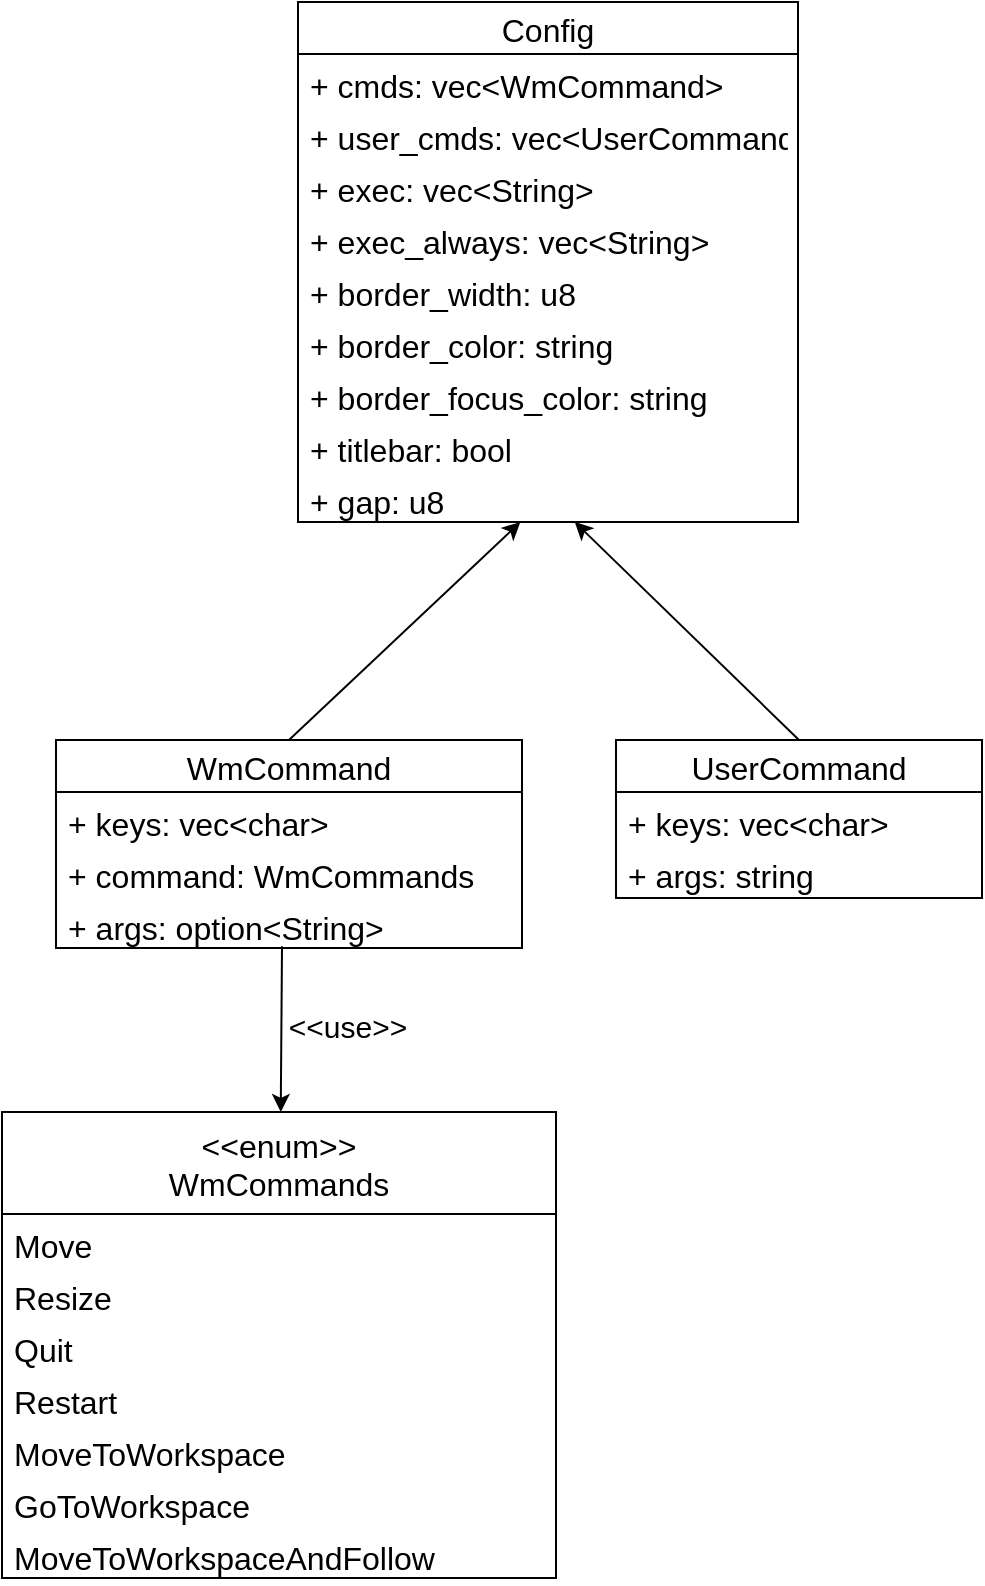 <mxfile version="20.7.4" type="device"><diagram id="C5-LXQ0kZulNC2NnvD8u" name="Seite-1"><mxGraphModel dx="1160" dy="1257" grid="0" gridSize="10" guides="1" tooltips="1" connect="1" arrows="1" fold="1" page="0" pageScale="1" pageWidth="827" pageHeight="1169" math="0" shadow="0"><root><mxCell id="0"/><mxCell id="1" parent="0"/><mxCell id="mCss2s4bkFN5gLmbD1Uy-1" value="&lt;&lt;enum&gt;&gt;&#10;WmCommands" style="swimlane;fontStyle=0;childLayout=stackLayout;horizontal=1;startSize=51;fillColor=none;horizontalStack=0;resizeParent=1;resizeParentMax=0;resizeLast=0;collapsible=1;marginBottom=0;fontSize=16;" parent="1" vertex="1"><mxGeometry x="91" y="185" width="277" height="233" as="geometry"><mxRectangle x="75" y="24" width="145" height="51" as="alternateBounds"/></mxGeometry></mxCell><mxCell id="mCss2s4bkFN5gLmbD1Uy-2" value="Move&#10;" style="text;strokeColor=none;fillColor=none;align=left;verticalAlign=top;spacingLeft=4;spacingRight=4;overflow=hidden;rotatable=0;points=[[0,0.5],[1,0.5]];portConstraint=eastwest;fontSize=16;" parent="mCss2s4bkFN5gLmbD1Uy-1" vertex="1"><mxGeometry y="51" width="277" height="26" as="geometry"/></mxCell><mxCell id="mCss2s4bkFN5gLmbD1Uy-3" value="Resize" style="text;strokeColor=none;fillColor=none;align=left;verticalAlign=top;spacingLeft=4;spacingRight=4;overflow=hidden;rotatable=0;points=[[0,0.5],[1,0.5]];portConstraint=eastwest;fontSize=16;" parent="mCss2s4bkFN5gLmbD1Uy-1" vertex="1"><mxGeometry y="77" width="277" height="26" as="geometry"/></mxCell><mxCell id="mCss2s4bkFN5gLmbD1Uy-5" value="Quit    " style="text;strokeColor=none;fillColor=none;align=left;verticalAlign=top;spacingLeft=4;spacingRight=4;overflow=hidden;rotatable=0;points=[[0,0.5],[1,0.5]];portConstraint=eastwest;fontSize=16;" parent="mCss2s4bkFN5gLmbD1Uy-1" vertex="1"><mxGeometry y="103" width="277" height="26" as="geometry"/></mxCell><mxCell id="mCss2s4bkFN5gLmbD1Uy-7" value="Restart" style="text;strokeColor=none;fillColor=none;align=left;verticalAlign=top;spacingLeft=4;spacingRight=4;overflow=hidden;rotatable=0;points=[[0,0.5],[1,0.5]];portConstraint=eastwest;fontSize=16;" parent="mCss2s4bkFN5gLmbD1Uy-1" vertex="1"><mxGeometry y="129" width="277" height="26" as="geometry"/></mxCell><mxCell id="mCss2s4bkFN5gLmbD1Uy-8" value="MoveToWorkspace" style="text;strokeColor=none;fillColor=none;align=left;verticalAlign=top;spacingLeft=4;spacingRight=4;overflow=hidden;rotatable=0;points=[[0,0.5],[1,0.5]];portConstraint=eastwest;fontSize=16;" parent="mCss2s4bkFN5gLmbD1Uy-1" vertex="1"><mxGeometry y="155" width="277" height="26" as="geometry"/></mxCell><mxCell id="mCss2s4bkFN5gLmbD1Uy-6" value="GoToWorkspace" style="text;strokeColor=none;fillColor=none;align=left;verticalAlign=top;spacingLeft=4;spacingRight=4;overflow=hidden;rotatable=0;points=[[0,0.5],[1,0.5]];portConstraint=eastwest;fontSize=16;" parent="mCss2s4bkFN5gLmbD1Uy-1" vertex="1"><mxGeometry y="181" width="277" height="26" as="geometry"/></mxCell><mxCell id="mCss2s4bkFN5gLmbD1Uy-4" value="MoveToWorkspaceAndFollow&#10;" style="text;strokeColor=none;fillColor=none;align=left;verticalAlign=top;spacingLeft=4;spacingRight=4;overflow=hidden;rotatable=0;points=[[0,0.5],[1,0.5]];portConstraint=eastwest;fontSize=16;" parent="mCss2s4bkFN5gLmbD1Uy-1" vertex="1"><mxGeometry y="207" width="277" height="26" as="geometry"/></mxCell><mxCell id="mCss2s4bkFN5gLmbD1Uy-11" value="WmCommand" style="swimlane;fontStyle=0;childLayout=stackLayout;horizontal=1;startSize=26;fillColor=none;horizontalStack=0;resizeParent=1;resizeParentMax=0;resizeLast=0;collapsible=1;marginBottom=0;fontSize=16;" parent="1" vertex="1"><mxGeometry x="118" y="-1" width="233" height="104" as="geometry"/></mxCell><mxCell id="mCss2s4bkFN5gLmbD1Uy-12" value="+ keys: vec&lt;char&gt;" style="text;strokeColor=none;fillColor=none;align=left;verticalAlign=top;spacingLeft=4;spacingRight=4;overflow=hidden;rotatable=0;points=[[0,0.5],[1,0.5]];portConstraint=eastwest;fontSize=16;" parent="mCss2s4bkFN5gLmbD1Uy-11" vertex="1"><mxGeometry y="26" width="233" height="26" as="geometry"/></mxCell><mxCell id="mCss2s4bkFN5gLmbD1Uy-13" value="+ command: WmCommands" style="text;strokeColor=none;fillColor=none;align=left;verticalAlign=top;spacingLeft=4;spacingRight=4;overflow=hidden;rotatable=0;points=[[0,0.5],[1,0.5]];portConstraint=eastwest;fontSize=16;" parent="mCss2s4bkFN5gLmbD1Uy-11" vertex="1"><mxGeometry y="52" width="233" height="26" as="geometry"/></mxCell><mxCell id="mCss2s4bkFN5gLmbD1Uy-14" value="+ args: option&lt;String&gt;" style="text;strokeColor=none;fillColor=none;align=left;verticalAlign=top;spacingLeft=4;spacingRight=4;overflow=hidden;rotatable=0;points=[[0,0.5],[1,0.5]];portConstraint=eastwest;fontSize=16;" parent="mCss2s4bkFN5gLmbD1Uy-11" vertex="1"><mxGeometry y="78" width="233" height="26" as="geometry"/></mxCell><mxCell id="mCss2s4bkFN5gLmbD1Uy-15" value="UserCommand" style="swimlane;fontStyle=0;childLayout=stackLayout;horizontal=1;startSize=26;fillColor=none;horizontalStack=0;resizeParent=1;resizeParentMax=0;resizeLast=0;collapsible=1;marginBottom=0;fontSize=16;" parent="1" vertex="1"><mxGeometry x="398" y="-1" width="183" height="79" as="geometry"/></mxCell><mxCell id="mCss2s4bkFN5gLmbD1Uy-16" value="+ keys: vec&lt;char&gt;" style="text;strokeColor=none;fillColor=none;align=left;verticalAlign=top;spacingLeft=4;spacingRight=4;overflow=hidden;rotatable=0;points=[[0,0.5],[1,0.5]];portConstraint=eastwest;fontSize=16;" parent="mCss2s4bkFN5gLmbD1Uy-15" vertex="1"><mxGeometry y="26" width="183" height="26" as="geometry"/></mxCell><mxCell id="mCss2s4bkFN5gLmbD1Uy-17" value="+ args: string" style="text;strokeColor=none;fillColor=none;align=left;verticalAlign=top;spacingLeft=4;spacingRight=4;overflow=hidden;rotatable=0;points=[[0,0.5],[1,0.5]];portConstraint=eastwest;fontSize=16;" parent="mCss2s4bkFN5gLmbD1Uy-15" vertex="1"><mxGeometry y="52" width="183" height="27" as="geometry"/></mxCell><mxCell id="mCss2s4bkFN5gLmbD1Uy-19" value="Config" style="swimlane;fontStyle=0;childLayout=stackLayout;horizontal=1;startSize=26;fillColor=none;horizontalStack=0;resizeParent=1;resizeParentMax=0;resizeLast=0;collapsible=1;marginBottom=0;fontSize=16;" parent="1" vertex="1"><mxGeometry x="239" y="-370" width="250" height="260" as="geometry"/></mxCell><mxCell id="mCss2s4bkFN5gLmbD1Uy-20" value="+ cmds: vec&lt;WmCommand&gt;" style="text;strokeColor=none;fillColor=none;align=left;verticalAlign=top;spacingLeft=4;spacingRight=4;overflow=hidden;rotatable=0;points=[[0,0.5],[1,0.5]];portConstraint=eastwest;fontSize=16;" parent="mCss2s4bkFN5gLmbD1Uy-19" vertex="1"><mxGeometry y="26" width="250" height="26" as="geometry"/></mxCell><mxCell id="mCss2s4bkFN5gLmbD1Uy-21" value="+ user_cmds: vec&lt;UserCommand&gt;" style="text;strokeColor=none;fillColor=none;align=left;verticalAlign=top;spacingLeft=4;spacingRight=4;overflow=hidden;rotatable=0;points=[[0,0.5],[1,0.5]];portConstraint=eastwest;fontSize=16;" parent="mCss2s4bkFN5gLmbD1Uy-19" vertex="1"><mxGeometry y="52" width="250" height="26" as="geometry"/></mxCell><mxCell id="mCss2s4bkFN5gLmbD1Uy-24" value="+ exec: vec&lt;String&gt;" style="text;strokeColor=none;fillColor=none;align=left;verticalAlign=top;spacingLeft=4;spacingRight=4;overflow=hidden;rotatable=0;points=[[0,0.5],[1,0.5]];portConstraint=eastwest;fontSize=16;" parent="mCss2s4bkFN5gLmbD1Uy-19" vertex="1"><mxGeometry y="78" width="250" height="26" as="geometry"/></mxCell><mxCell id="mCss2s4bkFN5gLmbD1Uy-25" value="+ exec_always: vec&lt;String&gt;" style="text;strokeColor=none;fillColor=none;align=left;verticalAlign=top;spacingLeft=4;spacingRight=4;overflow=hidden;rotatable=0;points=[[0,0.5],[1,0.5]];portConstraint=eastwest;fontSize=16;" parent="mCss2s4bkFN5gLmbD1Uy-19" vertex="1"><mxGeometry y="104" width="250" height="26" as="geometry"/></mxCell><mxCell id="mCss2s4bkFN5gLmbD1Uy-26" value="+ border_width: u8" style="text;strokeColor=none;fillColor=none;align=left;verticalAlign=top;spacingLeft=4;spacingRight=4;overflow=hidden;rotatable=0;points=[[0,0.5],[1,0.5]];portConstraint=eastwest;fontSize=16;" parent="mCss2s4bkFN5gLmbD1Uy-19" vertex="1"><mxGeometry y="130" width="250" height="26" as="geometry"/></mxCell><mxCell id="mCss2s4bkFN5gLmbD1Uy-29" value="+ border_color: string" style="text;strokeColor=none;fillColor=none;align=left;verticalAlign=top;spacingLeft=4;spacingRight=4;overflow=hidden;rotatable=0;points=[[0,0.5],[1,0.5]];portConstraint=eastwest;fontSize=16;" parent="mCss2s4bkFN5gLmbD1Uy-19" vertex="1"><mxGeometry y="156" width="250" height="26" as="geometry"/></mxCell><mxCell id="mCss2s4bkFN5gLmbD1Uy-28" value="+ border_focus_color: string" style="text;strokeColor=none;fillColor=none;align=left;verticalAlign=top;spacingLeft=4;spacingRight=4;overflow=hidden;rotatable=0;points=[[0,0.5],[1,0.5]];portConstraint=eastwest;fontSize=16;" parent="mCss2s4bkFN5gLmbD1Uy-19" vertex="1"><mxGeometry y="182" width="250" height="26" as="geometry"/></mxCell><mxCell id="mCss2s4bkFN5gLmbD1Uy-27" value="+ titlebar: bool" style="text;strokeColor=none;fillColor=none;align=left;verticalAlign=top;spacingLeft=4;spacingRight=4;overflow=hidden;rotatable=0;points=[[0,0.5],[1,0.5]];portConstraint=eastwest;fontSize=16;" parent="mCss2s4bkFN5gLmbD1Uy-19" vertex="1"><mxGeometry y="208" width="250" height="26" as="geometry"/></mxCell><mxCell id="mCss2s4bkFN5gLmbD1Uy-23" value="+ gap: u8" style="text;strokeColor=none;fillColor=none;align=left;verticalAlign=top;spacingLeft=4;spacingRight=4;overflow=hidden;rotatable=0;points=[[0,0.5],[1,0.5]];portConstraint=eastwest;fontSize=16;" parent="mCss2s4bkFN5gLmbD1Uy-19" vertex="1"><mxGeometry y="234" width="250" height="26" as="geometry"/></mxCell><mxCell id="uQUUVPqwVufv9OAbo9WN-1" value="" style="endArrow=classic;html=1;rounded=0;exitX=0.5;exitY=0;exitDx=0;exitDy=0;" edge="1" parent="1" source="mCss2s4bkFN5gLmbD1Uy-15" target="mCss2s4bkFN5gLmbD1Uy-23"><mxGeometry width="50" height="50" relative="1" as="geometry"><mxPoint x="272" y="287" as="sourcePoint"/><mxPoint x="322" y="237" as="targetPoint"/></mxGeometry></mxCell><mxCell id="uQUUVPqwVufv9OAbo9WN-2" value="" style="endArrow=classic;html=1;rounded=0;exitX=0.5;exitY=0;exitDx=0;exitDy=0;" edge="1" parent="1" source="mCss2s4bkFN5gLmbD1Uy-11" target="mCss2s4bkFN5gLmbD1Uy-23"><mxGeometry width="50" height="50" relative="1" as="geometry"><mxPoint x="177" y="264" as="sourcePoint"/><mxPoint x="322" y="237" as="targetPoint"/></mxGeometry></mxCell><mxCell id="uQUUVPqwVufv9OAbo9WN-3" value="" style="endArrow=classic;html=1;rounded=0;exitX=0.485;exitY=0.965;exitDx=0;exitDy=0;exitPerimeter=0;" edge="1" parent="1" source="mCss2s4bkFN5gLmbD1Uy-14" target="mCss2s4bkFN5gLmbD1Uy-1"><mxGeometry width="50" height="50" relative="1" as="geometry"><mxPoint x="43" y="113" as="sourcePoint"/><mxPoint x="288" y="130" as="targetPoint"/></mxGeometry></mxCell><mxCell id="uQUUVPqwVufv9OAbo9WN-4" value="&lt;font style=&quot;font-size: 15px;&quot;&gt;&amp;lt;&amp;lt;use&amp;gt;&amp;gt;&lt;/font&gt;" style="text;html=1;strokeColor=none;fillColor=none;align=center;verticalAlign=middle;whiteSpace=wrap;rounded=0;" vertex="1" parent="1"><mxGeometry x="234" y="127" width="60" height="30" as="geometry"/></mxCell></root></mxGraphModel></diagram></mxfile>